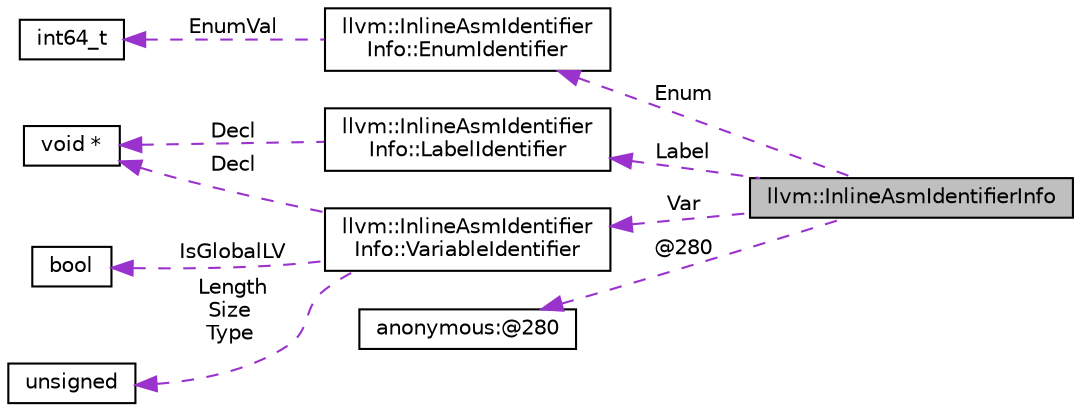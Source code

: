 digraph "llvm::InlineAsmIdentifierInfo"
{
 // LATEX_PDF_SIZE
  bgcolor="transparent";
  edge [fontname="Helvetica",fontsize="10",labelfontname="Helvetica",labelfontsize="10"];
  node [fontname="Helvetica",fontsize="10",shape="box"];
  rankdir="LR";
  Node1 [label="llvm::InlineAsmIdentifierInfo",height=0.2,width=0.4,color="black", fillcolor="grey75", style="filled", fontcolor="black",tooltip=" "];
  Node2 -> Node1 [dir="back",color="darkorchid3",fontsize="10",style="dashed",label=" Enum" ,fontname="Helvetica"];
  Node2 [label="llvm::InlineAsmIdentifier\lInfo::EnumIdentifier",height=0.2,width=0.4,color="black",URL="$structllvm_1_1InlineAsmIdentifierInfo_1_1EnumIdentifier.html",tooltip=" "];
  Node3 -> Node2 [dir="back",color="darkorchid3",fontsize="10",style="dashed",label=" EnumVal" ,fontname="Helvetica"];
  Node3 [label="int64_t",height=0.2,width=0.4,color="black",tooltip=" "];
  Node4 -> Node1 [dir="back",color="darkorchid3",fontsize="10",style="dashed",label=" Label" ,fontname="Helvetica"];
  Node4 [label="llvm::InlineAsmIdentifier\lInfo::LabelIdentifier",height=0.2,width=0.4,color="black",URL="$structllvm_1_1InlineAsmIdentifierInfo_1_1LabelIdentifier.html",tooltip=" "];
  Node5 -> Node4 [dir="back",color="darkorchid3",fontsize="10",style="dashed",label=" Decl" ,fontname="Helvetica"];
  Node5 [label="void *",height=0.2,width=0.4,color="black",tooltip=" "];
  Node6 -> Node1 [dir="back",color="darkorchid3",fontsize="10",style="dashed",label=" Var" ,fontname="Helvetica"];
  Node6 [label="llvm::InlineAsmIdentifier\lInfo::VariableIdentifier",height=0.2,width=0.4,color="black",URL="$structllvm_1_1InlineAsmIdentifierInfo_1_1VariableIdentifier.html",tooltip=" "];
  Node5 -> Node6 [dir="back",color="darkorchid3",fontsize="10",style="dashed",label=" Decl" ,fontname="Helvetica"];
  Node7 -> Node6 [dir="back",color="darkorchid3",fontsize="10",style="dashed",label=" IsGlobalLV" ,fontname="Helvetica"];
  Node7 [label="bool",height=0.2,width=0.4,color="black",URL="$classbool.html",tooltip=" "];
  Node8 -> Node6 [dir="back",color="darkorchid3",fontsize="10",style="dashed",label=" Length\nSize\nType" ,fontname="Helvetica"];
  Node8 [label="unsigned",height=0.2,width=0.4,color="black",URL="$classunsigned.html",tooltip=" "];
  Node9 -> Node1 [dir="back",color="darkorchid3",fontsize="10",style="dashed",label=" @280" ,fontname="Helvetica"];
  Node9 [label="anonymous:@280",height=0.2,width=0.4,color="black",tooltip=" "];
}
